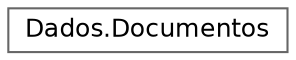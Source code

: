 digraph "Graphical Class Hierarchy"
{
 // LATEX_PDF_SIZE
  bgcolor="transparent";
  edge [fontname=Helvetica,fontsize=12,labelfontname=Helvetica,labelfontsize=10];
  node [fontname=Helvetica,fontsize=12,shape=box,height=0.2,width=0.4];
  rankdir="LR";
  Node0 [id="Node000000",label="Dados.Documentos",height=0.2,width=0.4,color="grey40", fillcolor="white", style="filled",URL="$class_dados_1_1_documentos.html",tooltip="Classe responsável por armazenar e gerenciar informações sobre documentos."];
}
